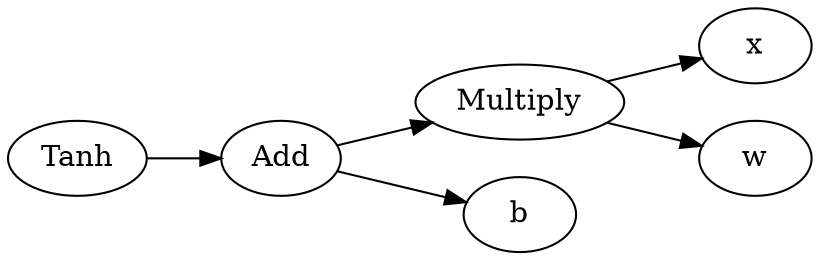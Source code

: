 digraph function4 {
	rankdir=LR
	140659223333392 [label=Tanh]
	140659225247568 [label=Add]
	140659223333392 -> 140659225247568
	140659223465504 [label=Multiply]
	140659225247568 -> 140659223465504
	140659231263104 [label=x]
	140659223465504 -> 140659231263104
	140659235895328 [label=w]
	140659223465504 -> 140659235895328
	140660835405152 [label=b]
	140659225247568 -> 140660835405152
}
